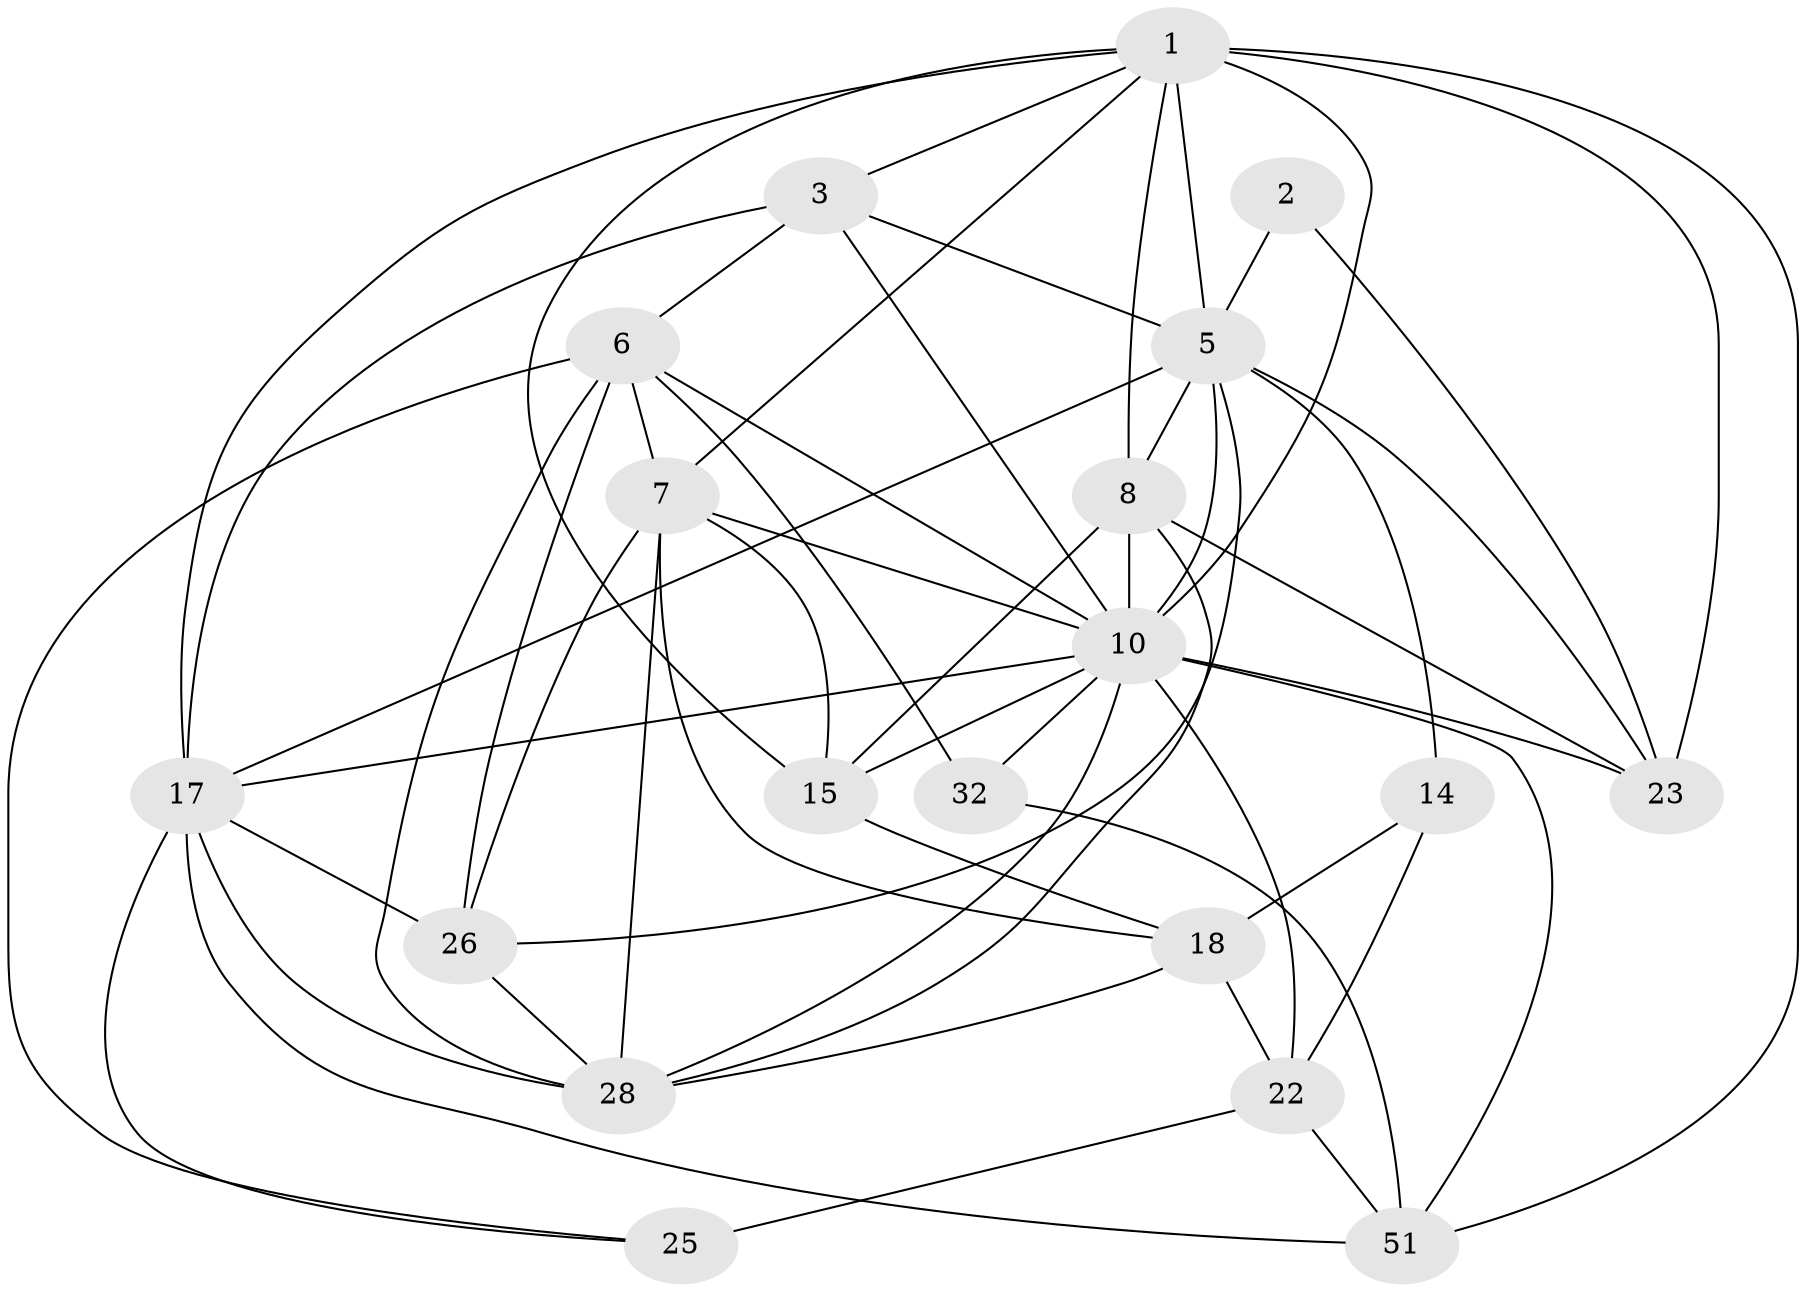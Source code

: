 // original degree distribution, {4: 0.38461538461538464, 3: 0.23076923076923078, 5: 0.13846153846153847, 7: 0.03076923076923077, 6: 0.1076923076923077, 2: 0.1076923076923077}
// Generated by graph-tools (version 1.1) at 2025/18/03/04/25 18:18:58]
// undirected, 19 vertices, 56 edges
graph export_dot {
graph [start="1"]
  node [color=gray90,style=filled];
  1 [super="+4"];
  2;
  3 [super="+39"];
  5 [super="+36+44+16+31"];
  6 [super="+9+47"];
  7 [super="+24"];
  8 [super="+57+11+27"];
  10 [super="+12+34+61+59+19+56"];
  14;
  15 [super="+49"];
  17 [super="+54+55+21"];
  18 [super="+29"];
  22 [super="+43+48"];
  23 [super="+63"];
  25;
  26 [super="+33"];
  28 [super="+40"];
  32;
  51 [super="+58+60"];
  1 -- 10 [weight=4];
  1 -- 8 [weight=2];
  1 -- 3;
  1 -- 7;
  1 -- 15;
  1 -- 17;
  1 -- 51;
  1 -- 23;
  1 -- 5;
  2 -- 23;
  2 -- 5 [weight=2];
  3 -- 6;
  3 -- 17;
  3 -- 5;
  3 -- 10;
  5 -- 14;
  5 -- 10 [weight=2];
  5 -- 23;
  5 -- 17;
  5 -- 8 [weight=2];
  5 -- 26;
  6 -- 32;
  6 -- 25;
  6 -- 28 [weight=2];
  6 -- 10;
  6 -- 26;
  6 -- 7;
  7 -- 28 [weight=2];
  7 -- 10 [weight=3];
  7 -- 18 [weight=2];
  7 -- 26;
  7 -- 15 [weight=2];
  8 -- 15 [weight=3];
  8 -- 28;
  8 -- 23 [weight=2];
  8 -- 10;
  10 -- 32;
  10 -- 22 [weight=3];
  10 -- 23;
  10 -- 17 [weight=3];
  10 -- 28 [weight=2];
  10 -- 51;
  10 -- 15 [weight=2];
  14 -- 22;
  14 -- 18;
  15 -- 18;
  17 -- 25;
  17 -- 26;
  17 -- 51;
  17 -- 28;
  18 -- 22;
  18 -- 28;
  22 -- 51;
  22 -- 25 [weight=2];
  26 -- 28;
  32 -- 51;
}
